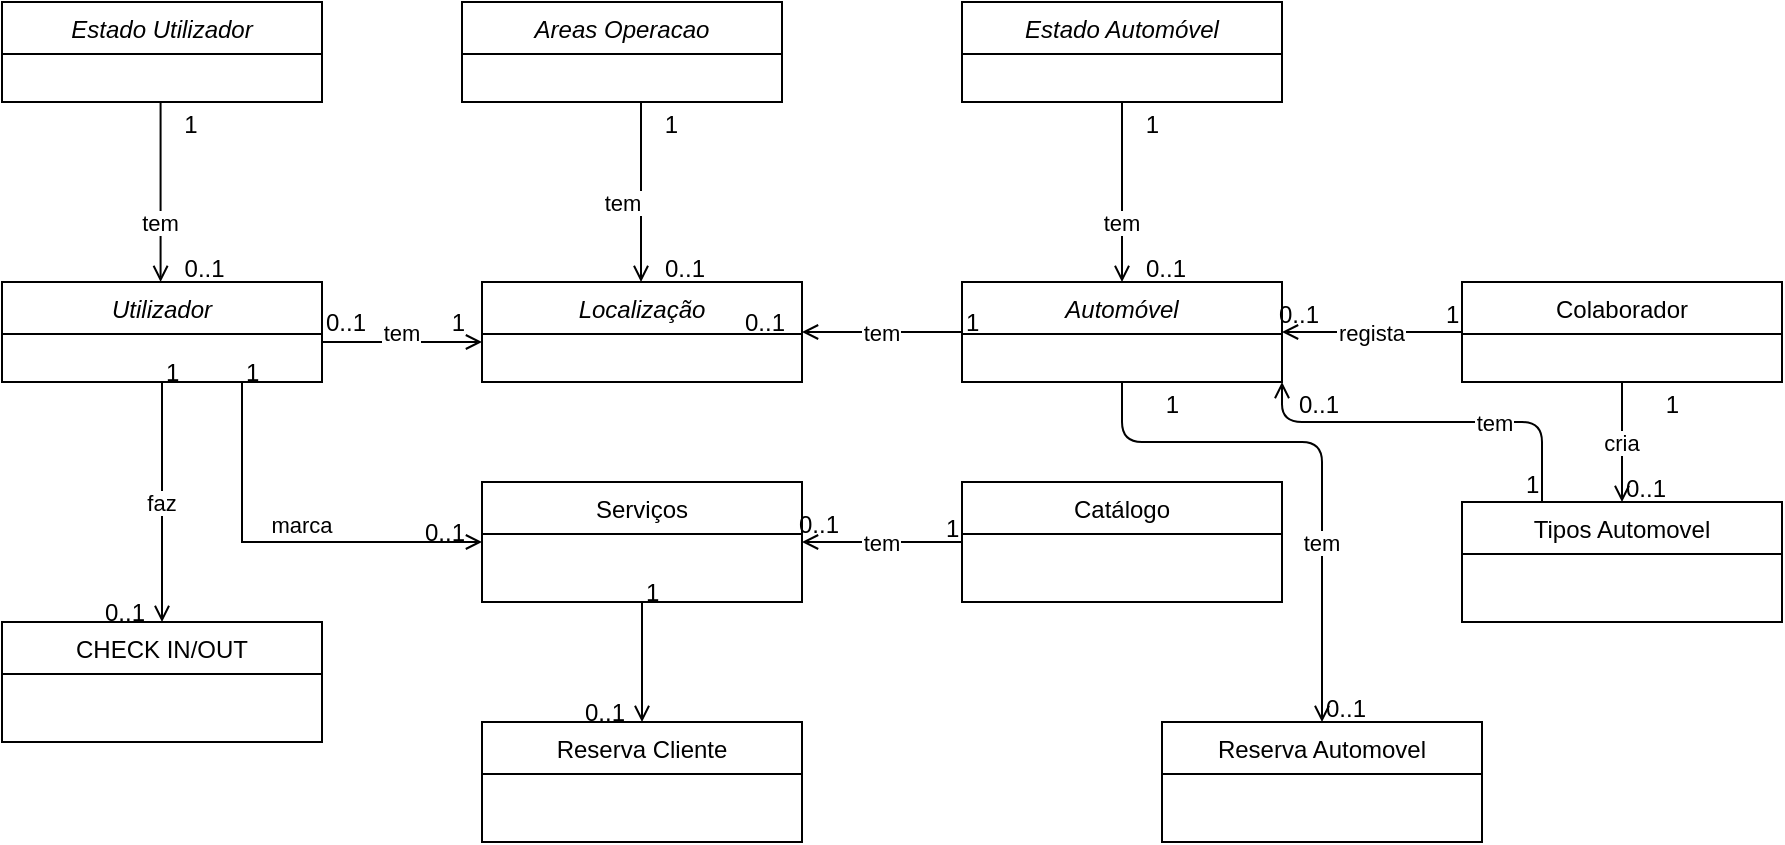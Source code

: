 <mxfile version="14.5.10" type="github">
  <diagram id="C5RBs43oDa-KdzZeNtuy" name="Page-1">
    <mxGraphModel dx="1117" dy="1793" grid="1" gridSize="10" guides="1" tooltips="1" connect="1" arrows="1" fold="1" page="1" pageScale="1" pageWidth="827" pageHeight="1169" math="0" shadow="0">
      <root>
        <mxCell id="WIyWlLk6GJQsqaUBKTNV-0" />
        <mxCell id="WIyWlLk6GJQsqaUBKTNV-1" parent="WIyWlLk6GJQsqaUBKTNV-0" />
        <mxCell id="zkfFHV4jXpPFQw0GAbJ--0" value="Utilizador" style="swimlane;fontStyle=2;align=center;verticalAlign=top;childLayout=stackLayout;horizontal=1;startSize=26;horizontalStack=0;resizeParent=1;resizeLast=0;collapsible=1;marginBottom=0;rounded=0;shadow=0;strokeWidth=1;" parent="WIyWlLk6GJQsqaUBKTNV-1" vertex="1">
          <mxGeometry y="30" width="160" height="50" as="geometry">
            <mxRectangle x="230" y="140" width="160" height="26" as="alternateBounds" />
          </mxGeometry>
        </mxCell>
        <mxCell id="zkfFHV4jXpPFQw0GAbJ--17" value="CHECK IN/OUT" style="swimlane;fontStyle=0;align=center;verticalAlign=top;childLayout=stackLayout;horizontal=1;startSize=26;horizontalStack=0;resizeParent=1;resizeLast=0;collapsible=1;marginBottom=0;rounded=0;shadow=0;strokeWidth=1;" parent="WIyWlLk6GJQsqaUBKTNV-1" vertex="1">
          <mxGeometry y="200" width="160" height="60" as="geometry">
            <mxRectangle x="550" y="140" width="160" height="26" as="alternateBounds" />
          </mxGeometry>
        </mxCell>
        <mxCell id="zkfFHV4jXpPFQw0GAbJ--26" value="faz" style="endArrow=open;shadow=0;strokeWidth=1;rounded=0;endFill=1;edgeStyle=elbowEdgeStyle;elbow=vertical;" parent="WIyWlLk6GJQsqaUBKTNV-1" source="zkfFHV4jXpPFQw0GAbJ--0" target="zkfFHV4jXpPFQw0GAbJ--17" edge="1">
          <mxGeometry relative="1" as="geometry">
            <mxPoint x="340" y="192" as="sourcePoint" />
            <mxPoint x="500" y="192" as="targetPoint" />
            <mxPoint as="offset" />
          </mxGeometry>
        </mxCell>
        <mxCell id="zkfFHV4jXpPFQw0GAbJ--27" value="1" style="resizable=0;align=left;verticalAlign=bottom;labelBackgroundColor=none;fontSize=12;" parent="zkfFHV4jXpPFQw0GAbJ--26" connectable="0" vertex="1">
          <mxGeometry x="-1" relative="1" as="geometry">
            <mxPoint y="4" as="offset" />
          </mxGeometry>
        </mxCell>
        <mxCell id="zkfFHV4jXpPFQw0GAbJ--28" value="0..1" style="resizable=0;align=right;verticalAlign=bottom;labelBackgroundColor=none;fontSize=12;" parent="zkfFHV4jXpPFQw0GAbJ--26" connectable="0" vertex="1">
          <mxGeometry x="1" relative="1" as="geometry">
            <mxPoint x="-7" y="4" as="offset" />
          </mxGeometry>
        </mxCell>
        <mxCell id="EqlgGkBM_nsrS9ZumsBN-0" value="Localização" style="swimlane;fontStyle=2;align=center;verticalAlign=top;childLayout=stackLayout;horizontal=1;startSize=26;horizontalStack=0;resizeParent=1;resizeLast=0;collapsible=1;marginBottom=0;rounded=0;shadow=0;strokeWidth=1;" vertex="1" parent="WIyWlLk6GJQsqaUBKTNV-1">
          <mxGeometry x="240" y="30" width="160" height="50" as="geometry">
            <mxRectangle x="230" y="140" width="160" height="26" as="alternateBounds" />
          </mxGeometry>
        </mxCell>
        <mxCell id="EqlgGkBM_nsrS9ZumsBN-3" value="Automóvel" style="swimlane;fontStyle=2;align=center;verticalAlign=top;childLayout=stackLayout;horizontal=1;startSize=26;horizontalStack=0;resizeParent=1;resizeLast=0;collapsible=1;marginBottom=0;rounded=0;shadow=0;strokeWidth=1;" vertex="1" parent="WIyWlLk6GJQsqaUBKTNV-1">
          <mxGeometry x="480" y="30" width="160" height="50" as="geometry">
            <mxRectangle x="230" y="140" width="160" height="26" as="alternateBounds" />
          </mxGeometry>
        </mxCell>
        <mxCell id="EqlgGkBM_nsrS9ZumsBN-5" value="Serviços" style="swimlane;fontStyle=0;align=center;verticalAlign=top;childLayout=stackLayout;horizontal=1;startSize=26;horizontalStack=0;resizeParent=1;resizeLast=0;collapsible=1;marginBottom=0;rounded=0;shadow=0;strokeWidth=1;" vertex="1" parent="WIyWlLk6GJQsqaUBKTNV-1">
          <mxGeometry x="240" y="130" width="160" height="60" as="geometry">
            <mxRectangle x="550" y="140" width="160" height="26" as="alternateBounds" />
          </mxGeometry>
        </mxCell>
        <mxCell id="EqlgGkBM_nsrS9ZumsBN-7" value="marca" style="endArrow=open;shadow=0;strokeWidth=1;rounded=0;endFill=1;edgeStyle=elbowEdgeStyle;elbow=vertical;exitX=0.75;exitY=1;exitDx=0;exitDy=0;entryX=0;entryY=0.5;entryDx=0;entryDy=0;" edge="1" parent="WIyWlLk6GJQsqaUBKTNV-1" source="zkfFHV4jXpPFQw0GAbJ--0" target="EqlgGkBM_nsrS9ZumsBN-5">
          <mxGeometry x="0.5" y="41" relative="1" as="geometry">
            <mxPoint x="220" y="130" as="sourcePoint" />
            <mxPoint x="220" y="250" as="targetPoint" />
            <mxPoint x="-40" y="32" as="offset" />
            <Array as="points">
              <mxPoint x="180" y="160" />
            </Array>
          </mxGeometry>
        </mxCell>
        <mxCell id="EqlgGkBM_nsrS9ZumsBN-8" value="1" style="resizable=0;align=left;verticalAlign=bottom;labelBackgroundColor=none;fontSize=12;" connectable="0" vertex="1" parent="EqlgGkBM_nsrS9ZumsBN-7">
          <mxGeometry x="-1" relative="1" as="geometry">
            <mxPoint y="4" as="offset" />
          </mxGeometry>
        </mxCell>
        <mxCell id="EqlgGkBM_nsrS9ZumsBN-9" value="0..1" style="resizable=0;align=right;verticalAlign=bottom;labelBackgroundColor=none;fontSize=12;" connectable="0" vertex="1" parent="EqlgGkBM_nsrS9ZumsBN-7">
          <mxGeometry x="1" relative="1" as="geometry">
            <mxPoint x="-7" y="4" as="offset" />
          </mxGeometry>
        </mxCell>
        <mxCell id="EqlgGkBM_nsrS9ZumsBN-12" value="Reserva Cliente" style="swimlane;fontStyle=0;align=center;verticalAlign=top;childLayout=stackLayout;horizontal=1;startSize=26;horizontalStack=0;resizeParent=1;resizeLast=0;collapsible=1;marginBottom=0;rounded=0;shadow=0;strokeWidth=1;" vertex="1" parent="WIyWlLk6GJQsqaUBKTNV-1">
          <mxGeometry x="240" y="250" width="160" height="60" as="geometry">
            <mxRectangle x="550" y="140" width="160" height="26" as="alternateBounds" />
          </mxGeometry>
        </mxCell>
        <mxCell id="EqlgGkBM_nsrS9ZumsBN-14" value="" style="endArrow=open;shadow=0;strokeWidth=1;rounded=0;endFill=1;edgeStyle=elbowEdgeStyle;elbow=vertical;exitX=0.5;exitY=1;exitDx=0;exitDy=0;entryX=0.5;entryY=0;entryDx=0;entryDy=0;" edge="1" parent="WIyWlLk6GJQsqaUBKTNV-1" source="EqlgGkBM_nsrS9ZumsBN-5" target="EqlgGkBM_nsrS9ZumsBN-12">
          <mxGeometry x="0.5" y="41" relative="1" as="geometry">
            <mxPoint x="530" y="240" as="sourcePoint" />
            <mxPoint x="650" y="320" as="targetPoint" />
            <mxPoint x="-40" y="32" as="offset" />
            <Array as="points">
              <mxPoint x="330" y="210" />
            </Array>
          </mxGeometry>
        </mxCell>
        <mxCell id="EqlgGkBM_nsrS9ZumsBN-15" value="1" style="resizable=0;align=left;verticalAlign=bottom;labelBackgroundColor=none;fontSize=12;" connectable="0" vertex="1" parent="EqlgGkBM_nsrS9ZumsBN-14">
          <mxGeometry x="-1" relative="1" as="geometry">
            <mxPoint y="4" as="offset" />
          </mxGeometry>
        </mxCell>
        <mxCell id="EqlgGkBM_nsrS9ZumsBN-16" value="0..1" style="resizable=0;align=right;verticalAlign=bottom;labelBackgroundColor=none;fontSize=12;" connectable="0" vertex="1" parent="EqlgGkBM_nsrS9ZumsBN-14">
          <mxGeometry x="1" relative="1" as="geometry">
            <mxPoint x="-7" y="4" as="offset" />
          </mxGeometry>
        </mxCell>
        <mxCell id="EqlgGkBM_nsrS9ZumsBN-18" value="tem" style="endArrow=open;shadow=0;strokeWidth=1;rounded=0;endFill=1;edgeStyle=elbowEdgeStyle;elbow=vertical;exitX=1;exitY=0.5;exitDx=0;exitDy=0;" edge="1" parent="WIyWlLk6GJQsqaUBKTNV-1" source="zkfFHV4jXpPFQw0GAbJ--0">
          <mxGeometry x="0.059" y="5" relative="1" as="geometry">
            <mxPoint x="440" y="100" as="sourcePoint" />
            <mxPoint x="240" y="60" as="targetPoint" />
            <mxPoint as="offset" />
            <Array as="points">
              <mxPoint x="240" y="60" />
              <mxPoint x="500" y="180" />
            </Array>
          </mxGeometry>
        </mxCell>
        <mxCell id="EqlgGkBM_nsrS9ZumsBN-19" value="0..1" style="resizable=0;align=left;verticalAlign=bottom;labelBackgroundColor=none;fontSize=12;" connectable="0" vertex="1" parent="EqlgGkBM_nsrS9ZumsBN-18">
          <mxGeometry x="-1" relative="1" as="geometry">
            <mxPoint y="4" as="offset" />
          </mxGeometry>
        </mxCell>
        <mxCell id="EqlgGkBM_nsrS9ZumsBN-20" value="1" style="resizable=0;align=right;verticalAlign=bottom;labelBackgroundColor=none;fontSize=12;" connectable="0" vertex="1" parent="EqlgGkBM_nsrS9ZumsBN-18">
          <mxGeometry x="1" relative="1" as="geometry">
            <mxPoint x="-7" y="-1" as="offset" />
          </mxGeometry>
        </mxCell>
        <mxCell id="EqlgGkBM_nsrS9ZumsBN-21" value="tem" style="endArrow=open;shadow=0;strokeWidth=1;rounded=0;endFill=1;edgeStyle=elbowEdgeStyle;elbow=vertical;exitX=0;exitY=0.5;exitDx=0;exitDy=0;entryX=1;entryY=0.5;entryDx=0;entryDy=0;" edge="1" parent="WIyWlLk6GJQsqaUBKTNV-1" source="EqlgGkBM_nsrS9ZumsBN-3" target="EqlgGkBM_nsrS9ZumsBN-0">
          <mxGeometry relative="1" as="geometry">
            <mxPoint x="500" y="100" as="sourcePoint" />
            <mxPoint x="500" y="160" as="targetPoint" />
            <mxPoint as="offset" />
            <Array as="points" />
          </mxGeometry>
        </mxCell>
        <mxCell id="EqlgGkBM_nsrS9ZumsBN-22" value="1" style="resizable=0;align=left;verticalAlign=bottom;labelBackgroundColor=none;fontSize=12;" connectable="0" vertex="1" parent="EqlgGkBM_nsrS9ZumsBN-21">
          <mxGeometry x="-1" relative="1" as="geometry">
            <mxPoint y="4" as="offset" />
          </mxGeometry>
        </mxCell>
        <mxCell id="EqlgGkBM_nsrS9ZumsBN-23" value="0..1" style="resizable=0;align=right;verticalAlign=bottom;labelBackgroundColor=none;fontSize=12;" connectable="0" vertex="1" parent="EqlgGkBM_nsrS9ZumsBN-21">
          <mxGeometry x="1" relative="1" as="geometry">
            <mxPoint x="-7" y="4" as="offset" />
          </mxGeometry>
        </mxCell>
        <mxCell id="EqlgGkBM_nsrS9ZumsBN-24" value="Catálogo" style="swimlane;fontStyle=0;align=center;verticalAlign=top;childLayout=stackLayout;horizontal=1;startSize=26;horizontalStack=0;resizeParent=1;resizeLast=0;collapsible=1;marginBottom=0;rounded=0;shadow=0;strokeWidth=1;" vertex="1" parent="WIyWlLk6GJQsqaUBKTNV-1">
          <mxGeometry x="480" y="130" width="160" height="60" as="geometry">
            <mxRectangle x="550" y="140" width="160" height="26" as="alternateBounds" />
          </mxGeometry>
        </mxCell>
        <mxCell id="EqlgGkBM_nsrS9ZumsBN-26" value="tem" style="endArrow=open;shadow=0;strokeWidth=1;rounded=0;endFill=1;edgeStyle=elbowEdgeStyle;elbow=vertical;exitX=0;exitY=0.5;exitDx=0;exitDy=0;entryX=1;entryY=0.5;entryDx=0;entryDy=0;" edge="1" parent="WIyWlLk6GJQsqaUBKTNV-1" source="EqlgGkBM_nsrS9ZumsBN-24" target="EqlgGkBM_nsrS9ZumsBN-5">
          <mxGeometry relative="1" as="geometry">
            <mxPoint x="520" y="220" as="sourcePoint" />
            <mxPoint x="440" y="220" as="targetPoint" />
            <mxPoint as="offset" />
            <Array as="points" />
          </mxGeometry>
        </mxCell>
        <mxCell id="EqlgGkBM_nsrS9ZumsBN-27" value="1" style="resizable=0;align=left;verticalAlign=bottom;labelBackgroundColor=none;fontSize=12;" connectable="0" vertex="1" parent="EqlgGkBM_nsrS9ZumsBN-26">
          <mxGeometry x="-1" relative="1" as="geometry">
            <mxPoint x="-10" y="2" as="offset" />
          </mxGeometry>
        </mxCell>
        <mxCell id="EqlgGkBM_nsrS9ZumsBN-28" value="0..1" style="resizable=0;align=right;verticalAlign=bottom;labelBackgroundColor=none;fontSize=12;" connectable="0" vertex="1" parent="EqlgGkBM_nsrS9ZumsBN-26">
          <mxGeometry x="1" relative="1" as="geometry">
            <mxPoint x="20" as="offset" />
          </mxGeometry>
        </mxCell>
        <mxCell id="EqlgGkBM_nsrS9ZumsBN-29" value="Colaborador" style="swimlane;fontStyle=0;align=center;verticalAlign=top;childLayout=stackLayout;horizontal=1;startSize=26;horizontalStack=0;resizeParent=1;resizeLast=0;collapsible=1;marginBottom=0;rounded=0;shadow=0;strokeWidth=1;" vertex="1" parent="WIyWlLk6GJQsqaUBKTNV-1">
          <mxGeometry x="730" y="30" width="160" height="50" as="geometry">
            <mxRectangle x="550" y="140" width="160" height="26" as="alternateBounds" />
          </mxGeometry>
        </mxCell>
        <mxCell id="EqlgGkBM_nsrS9ZumsBN-30" value="regista" style="endArrow=open;shadow=0;strokeWidth=1;rounded=0;endFill=1;edgeStyle=elbowEdgeStyle;elbow=vertical;exitX=0;exitY=0.5;exitDx=0;exitDy=0;entryX=1;entryY=0.5;entryDx=0;entryDy=0;" edge="1" parent="WIyWlLk6GJQsqaUBKTNV-1" source="EqlgGkBM_nsrS9ZumsBN-29" target="EqlgGkBM_nsrS9ZumsBN-3">
          <mxGeometry relative="1" as="geometry">
            <mxPoint x="760" y="110" as="sourcePoint" />
            <mxPoint x="680" y="110" as="targetPoint" />
            <mxPoint as="offset" />
            <Array as="points" />
          </mxGeometry>
        </mxCell>
        <mxCell id="EqlgGkBM_nsrS9ZumsBN-31" value="1" style="resizable=0;align=left;verticalAlign=bottom;labelBackgroundColor=none;fontSize=12;" connectable="0" vertex="1" parent="EqlgGkBM_nsrS9ZumsBN-30">
          <mxGeometry x="-1" relative="1" as="geometry">
            <mxPoint x="-10" as="offset" />
          </mxGeometry>
        </mxCell>
        <mxCell id="EqlgGkBM_nsrS9ZumsBN-32" value="0..1" style="resizable=0;align=right;verticalAlign=bottom;labelBackgroundColor=none;fontSize=12;" connectable="0" vertex="1" parent="EqlgGkBM_nsrS9ZumsBN-30">
          <mxGeometry x="1" relative="1" as="geometry">
            <mxPoint x="20" as="offset" />
          </mxGeometry>
        </mxCell>
        <mxCell id="EqlgGkBM_nsrS9ZumsBN-33" value="Reserva Automovel" style="swimlane;fontStyle=0;align=center;verticalAlign=top;childLayout=stackLayout;horizontal=1;startSize=26;horizontalStack=0;resizeParent=1;resizeLast=0;collapsible=1;marginBottom=0;rounded=0;shadow=0;strokeWidth=1;" vertex="1" parent="WIyWlLk6GJQsqaUBKTNV-1">
          <mxGeometry x="580" y="250" width="160" height="60" as="geometry">
            <mxRectangle x="550" y="140" width="160" height="26" as="alternateBounds" />
          </mxGeometry>
        </mxCell>
        <mxCell id="EqlgGkBM_nsrS9ZumsBN-34" value="tem" style="endArrow=none;shadow=0;strokeWidth=1;endFill=0;edgeStyle=elbowEdgeStyle;elbow=vertical;endSize=6;rounded=1;exitX=0.5;exitY=0;exitDx=0;exitDy=0;startArrow=open;startFill=0;" edge="1" parent="WIyWlLk6GJQsqaUBKTNV-1" source="EqlgGkBM_nsrS9ZumsBN-33">
          <mxGeometry x="-0.333" relative="1" as="geometry">
            <mxPoint x="680" y="240" as="sourcePoint" />
            <mxPoint x="560" y="80" as="targetPoint" />
            <mxPoint as="offset" />
            <Array as="points">
              <mxPoint x="670" y="110" />
              <mxPoint x="720" y="100" />
              <mxPoint x="770" y="110" />
              <mxPoint x="600" y="110" />
              <mxPoint x="680" y="210" />
              <mxPoint x="640" y="110" />
              <mxPoint x="670" y="110" />
              <mxPoint x="700" y="110" />
            </Array>
          </mxGeometry>
        </mxCell>
        <mxCell id="EqlgGkBM_nsrS9ZumsBN-35" value="0..1" style="resizable=0;align=left;verticalAlign=bottom;labelBackgroundColor=none;fontSize=12;" connectable="0" vertex="1" parent="EqlgGkBM_nsrS9ZumsBN-34">
          <mxGeometry x="-1" relative="1" as="geometry">
            <mxPoint y="2" as="offset" />
          </mxGeometry>
        </mxCell>
        <mxCell id="EqlgGkBM_nsrS9ZumsBN-36" value="1" style="resizable=0;align=right;verticalAlign=bottom;labelBackgroundColor=none;fontSize=12;" connectable="0" vertex="1" parent="EqlgGkBM_nsrS9ZumsBN-34">
          <mxGeometry x="1" relative="1" as="geometry">
            <mxPoint x="30" y="20" as="offset" />
          </mxGeometry>
        </mxCell>
        <mxCell id="EqlgGkBM_nsrS9ZumsBN-37" value="Tipos Automovel" style="swimlane;fontStyle=0;align=center;verticalAlign=top;childLayout=stackLayout;horizontal=1;startSize=26;horizontalStack=0;resizeParent=1;resizeLast=0;collapsible=1;marginBottom=0;rounded=0;shadow=0;strokeWidth=1;" vertex="1" parent="WIyWlLk6GJQsqaUBKTNV-1">
          <mxGeometry x="730" y="140" width="160" height="60" as="geometry">
            <mxRectangle x="550" y="140" width="160" height="26" as="alternateBounds" />
          </mxGeometry>
        </mxCell>
        <mxCell id="EqlgGkBM_nsrS9ZumsBN-38" value="cria" style="endArrow=none;shadow=0;strokeWidth=1;endFill=0;edgeStyle=elbowEdgeStyle;elbow=vertical;endSize=6;rounded=1;exitX=0.5;exitY=0;exitDx=0;exitDy=0;startArrow=open;startFill=0;entryX=0.5;entryY=1;entryDx=0;entryDy=0;" edge="1" parent="WIyWlLk6GJQsqaUBKTNV-1" source="EqlgGkBM_nsrS9ZumsBN-37" target="EqlgGkBM_nsrS9ZumsBN-29">
          <mxGeometry relative="1" as="geometry">
            <mxPoint x="1070" y="260" as="sourcePoint" />
            <mxPoint x="970" y="90" as="targetPoint" />
            <mxPoint as="offset" />
            <Array as="points">
              <mxPoint x="820" y="110" />
              <mxPoint x="1130" y="110" />
              <mxPoint x="1180" y="120" />
              <mxPoint x="1010" y="120" />
              <mxPoint x="1090" y="220" />
              <mxPoint x="1050" y="120" />
              <mxPoint x="1080" y="120" />
              <mxPoint x="1110" y="120" />
            </Array>
          </mxGeometry>
        </mxCell>
        <mxCell id="EqlgGkBM_nsrS9ZumsBN-39" value="0..1" style="resizable=0;align=left;verticalAlign=bottom;labelBackgroundColor=none;fontSize=12;" connectable="0" vertex="1" parent="EqlgGkBM_nsrS9ZumsBN-38">
          <mxGeometry x="-1" relative="1" as="geometry">
            <mxPoint y="2" as="offset" />
          </mxGeometry>
        </mxCell>
        <mxCell id="EqlgGkBM_nsrS9ZumsBN-40" value="1" style="resizable=0;align=right;verticalAlign=bottom;labelBackgroundColor=none;fontSize=12;" connectable="0" vertex="1" parent="EqlgGkBM_nsrS9ZumsBN-38">
          <mxGeometry x="1" relative="1" as="geometry">
            <mxPoint x="30" y="20" as="offset" />
          </mxGeometry>
        </mxCell>
        <mxCell id="EqlgGkBM_nsrS9ZumsBN-41" value="tem" style="endArrow=open;shadow=0;strokeWidth=1;endFill=0;edgeStyle=elbowEdgeStyle;elbow=vertical;endSize=6;rounded=1;exitX=0.25;exitY=0;exitDx=0;exitDy=0;startArrow=none;startFill=0;entryX=1;entryY=1;entryDx=0;entryDy=0;" edge="1" parent="WIyWlLk6GJQsqaUBKTNV-1" source="EqlgGkBM_nsrS9ZumsBN-37" target="EqlgGkBM_nsrS9ZumsBN-3">
          <mxGeometry x="-0.333" relative="1" as="geometry">
            <mxPoint x="1030" y="250" as="sourcePoint" />
            <mxPoint x="930" y="80" as="targetPoint" />
            <mxPoint as="offset" />
            <Array as="points">
              <mxPoint x="760" y="100" />
              <mxPoint x="1090" y="100" />
              <mxPoint x="1140" y="110" />
              <mxPoint x="970" y="110" />
              <mxPoint x="1050" y="210" />
              <mxPoint x="1010" y="110" />
              <mxPoint x="1040" y="110" />
              <mxPoint x="1070" y="110" />
            </Array>
          </mxGeometry>
        </mxCell>
        <mxCell id="EqlgGkBM_nsrS9ZumsBN-42" value="1" style="resizable=0;align=left;verticalAlign=bottom;labelBackgroundColor=none;fontSize=12;" connectable="0" vertex="1" parent="EqlgGkBM_nsrS9ZumsBN-41">
          <mxGeometry x="-1" relative="1" as="geometry">
            <mxPoint x="-10" as="offset" />
          </mxGeometry>
        </mxCell>
        <mxCell id="EqlgGkBM_nsrS9ZumsBN-43" value="0..1" style="resizable=0;align=right;verticalAlign=bottom;labelBackgroundColor=none;fontSize=12;" connectable="0" vertex="1" parent="EqlgGkBM_nsrS9ZumsBN-41">
          <mxGeometry x="1" relative="1" as="geometry">
            <mxPoint x="30" y="20" as="offset" />
          </mxGeometry>
        </mxCell>
        <mxCell id="EqlgGkBM_nsrS9ZumsBN-44" value="Estado Automóvel" style="swimlane;fontStyle=2;align=center;verticalAlign=top;childLayout=stackLayout;horizontal=1;startSize=26;horizontalStack=0;resizeParent=1;resizeLast=0;collapsible=1;marginBottom=0;rounded=0;shadow=0;strokeWidth=1;" vertex="1" parent="WIyWlLk6GJQsqaUBKTNV-1">
          <mxGeometry x="480" y="-110" width="160" height="50" as="geometry">
            <mxRectangle x="230" y="140" width="160" height="26" as="alternateBounds" />
          </mxGeometry>
        </mxCell>
        <mxCell id="EqlgGkBM_nsrS9ZumsBN-45" value="tem" style="endArrow=none;shadow=0;strokeWidth=1;endFill=0;edgeStyle=elbowEdgeStyle;elbow=vertical;endSize=6;rounded=1;exitX=0.5;exitY=0;exitDx=0;exitDy=0;startArrow=open;startFill=0;entryX=0.5;entryY=1;entryDx=0;entryDy=0;" edge="1" parent="WIyWlLk6GJQsqaUBKTNV-1" source="EqlgGkBM_nsrS9ZumsBN-3" target="EqlgGkBM_nsrS9ZumsBN-44">
          <mxGeometry x="-0.333" relative="1" as="geometry">
            <mxPoint x="740" y="-20" as="sourcePoint" />
            <mxPoint x="640" y="-190" as="targetPoint" />
            <mxPoint as="offset" />
            <Array as="points">
              <mxPoint x="560" y="-20" />
              <mxPoint x="800" y="-170" />
              <mxPoint x="850" y="-160" />
              <mxPoint x="680" y="-160" />
              <mxPoint x="760" y="-60" />
              <mxPoint x="720" y="-160" />
              <mxPoint x="750" y="-160" />
              <mxPoint x="780" y="-160" />
            </Array>
          </mxGeometry>
        </mxCell>
        <mxCell id="EqlgGkBM_nsrS9ZumsBN-46" value="0..1" style="resizable=0;align=left;verticalAlign=bottom;labelBackgroundColor=none;fontSize=12;" connectable="0" vertex="1" parent="EqlgGkBM_nsrS9ZumsBN-45">
          <mxGeometry x="-1" relative="1" as="geometry">
            <mxPoint x="10" y="2" as="offset" />
          </mxGeometry>
        </mxCell>
        <mxCell id="EqlgGkBM_nsrS9ZumsBN-47" value="1" style="resizable=0;align=right;verticalAlign=bottom;labelBackgroundColor=none;fontSize=12;" connectable="0" vertex="1" parent="EqlgGkBM_nsrS9ZumsBN-45">
          <mxGeometry x="1" relative="1" as="geometry">
            <mxPoint x="20" y="20" as="offset" />
          </mxGeometry>
        </mxCell>
        <mxCell id="EqlgGkBM_nsrS9ZumsBN-48" value="Areas Operacao" style="swimlane;fontStyle=2;align=center;verticalAlign=top;childLayout=stackLayout;horizontal=1;startSize=26;horizontalStack=0;resizeParent=1;resizeLast=0;collapsible=1;marginBottom=0;rounded=0;shadow=0;strokeWidth=1;" vertex="1" parent="WIyWlLk6GJQsqaUBKTNV-1">
          <mxGeometry x="230" y="-110" width="160" height="50" as="geometry">
            <mxRectangle x="230" y="140" width="160" height="26" as="alternateBounds" />
          </mxGeometry>
        </mxCell>
        <mxCell id="EqlgGkBM_nsrS9ZumsBN-49" value="tem" style="endArrow=none;shadow=0;strokeWidth=1;endFill=0;edgeStyle=elbowEdgeStyle;elbow=vertical;endSize=6;rounded=1;exitX=0.5;exitY=0;exitDx=0;exitDy=0;startArrow=open;startFill=0;entryX=0.5;entryY=1;entryDx=0;entryDy=0;" edge="1" parent="WIyWlLk6GJQsqaUBKTNV-1">
          <mxGeometry x="-0.111" y="10" relative="1" as="geometry">
            <mxPoint x="319.5" y="30" as="sourcePoint" />
            <mxPoint x="319.5" y="-60" as="targetPoint" />
            <mxPoint x="1" as="offset" />
            <Array as="points">
              <mxPoint x="319.5" y="-20" />
              <mxPoint x="559.5" y="-170" />
              <mxPoint x="609.5" y="-160" />
              <mxPoint x="439.5" y="-160" />
              <mxPoint x="519.5" y="-60" />
              <mxPoint x="479.5" y="-160" />
              <mxPoint x="509.5" y="-160" />
              <mxPoint x="539.5" y="-160" />
            </Array>
          </mxGeometry>
        </mxCell>
        <mxCell id="EqlgGkBM_nsrS9ZumsBN-50" value="0..1" style="resizable=0;align=left;verticalAlign=bottom;labelBackgroundColor=none;fontSize=12;" connectable="0" vertex="1" parent="EqlgGkBM_nsrS9ZumsBN-49">
          <mxGeometry x="-1" relative="1" as="geometry">
            <mxPoint x="10" y="2" as="offset" />
          </mxGeometry>
        </mxCell>
        <mxCell id="EqlgGkBM_nsrS9ZumsBN-51" value="1" style="resizable=0;align=right;verticalAlign=bottom;labelBackgroundColor=none;fontSize=12;" connectable="0" vertex="1" parent="EqlgGkBM_nsrS9ZumsBN-49">
          <mxGeometry x="1" relative="1" as="geometry">
            <mxPoint x="20" y="20" as="offset" />
          </mxGeometry>
        </mxCell>
        <mxCell id="EqlgGkBM_nsrS9ZumsBN-52" value="Estado Utilizador" style="swimlane;fontStyle=2;align=center;verticalAlign=top;childLayout=stackLayout;horizontal=1;startSize=26;horizontalStack=0;resizeParent=1;resizeLast=0;collapsible=1;marginBottom=0;rounded=0;shadow=0;strokeWidth=1;" vertex="1" parent="WIyWlLk6GJQsqaUBKTNV-1">
          <mxGeometry y="-110" width="160" height="50" as="geometry">
            <mxRectangle x="230" y="140" width="160" height="26" as="alternateBounds" />
          </mxGeometry>
        </mxCell>
        <mxCell id="EqlgGkBM_nsrS9ZumsBN-53" value="tem" style="endArrow=none;shadow=0;strokeWidth=1;endFill=0;edgeStyle=elbowEdgeStyle;elbow=vertical;endSize=6;rounded=1;exitX=0.5;exitY=0;exitDx=0;exitDy=0;startArrow=open;startFill=0;entryX=0.5;entryY=1;entryDx=0;entryDy=0;" edge="1" parent="WIyWlLk6GJQsqaUBKTNV-1">
          <mxGeometry x="-0.333" relative="1" as="geometry">
            <mxPoint x="79.29" y="30" as="sourcePoint" />
            <mxPoint x="79.29" y="-60" as="targetPoint" />
            <mxPoint as="offset" />
            <Array as="points">
              <mxPoint x="79.29" y="-20" />
              <mxPoint x="319.29" y="-170" />
              <mxPoint x="369.29" y="-160" />
              <mxPoint x="199.29" y="-160" />
              <mxPoint x="279.29" y="-60" />
              <mxPoint x="239.29" y="-160" />
              <mxPoint x="269.29" y="-160" />
              <mxPoint x="299.29" y="-160" />
            </Array>
          </mxGeometry>
        </mxCell>
        <mxCell id="EqlgGkBM_nsrS9ZumsBN-54" value="0..1" style="resizable=0;align=left;verticalAlign=bottom;labelBackgroundColor=none;fontSize=12;" connectable="0" vertex="1" parent="EqlgGkBM_nsrS9ZumsBN-53">
          <mxGeometry x="-1" relative="1" as="geometry">
            <mxPoint x="10" y="2" as="offset" />
          </mxGeometry>
        </mxCell>
        <mxCell id="EqlgGkBM_nsrS9ZumsBN-55" value="1" style="resizable=0;align=right;verticalAlign=bottom;labelBackgroundColor=none;fontSize=12;" connectable="0" vertex="1" parent="EqlgGkBM_nsrS9ZumsBN-53">
          <mxGeometry x="1" relative="1" as="geometry">
            <mxPoint x="20" y="20" as="offset" />
          </mxGeometry>
        </mxCell>
      </root>
    </mxGraphModel>
  </diagram>
</mxfile>
